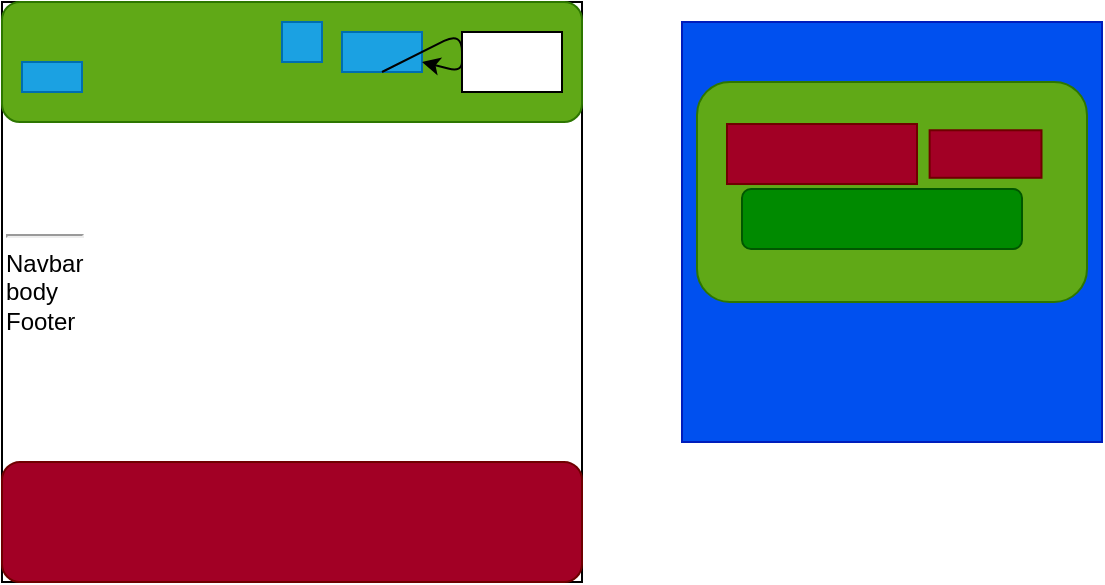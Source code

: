<mxfile>
    <diagram id="ZTmKnmk08CTboBtXKeHj" name="Page-1">
        <mxGraphModel dx="1617" dy="352" grid="1" gridSize="10" guides="1" tooltips="1" connect="1" arrows="1" fold="1" page="1" pageScale="1" pageWidth="1169" pageHeight="827" math="0" shadow="0">
            <root>
                <mxCell id="0"/>
                <mxCell id="1" parent="0"/>
                <mxCell id="26" value="" style="group" vertex="1" connectable="0" parent="1">
                    <mxGeometry x="-190" y="60" width="290" height="290" as="geometry"/>
                </mxCell>
                <mxCell id="18" value="&lt;hr id=&quot;null&quot;&gt;Navbar&lt;br&gt;body&lt;br&gt;Footer&lt;br&gt;&lt;br&gt;" style="whiteSpace=wrap;html=1;aspect=fixed;fontFamily=Helvetica;align=left;" parent="26" vertex="1">
                    <mxGeometry width="290" height="290" as="geometry"/>
                </mxCell>
                <mxCell id="19" value="" style="rounded=1;whiteSpace=wrap;html=1;fontFamily=Helvetica;fillColor=#60a917;fontColor=#ffffff;strokeColor=#2D7600;" parent="26" vertex="1">
                    <mxGeometry width="290" height="60" as="geometry"/>
                </mxCell>
                <mxCell id="20" value="" style="rounded=1;whiteSpace=wrap;html=1;fontFamily=Helvetica;fillColor=#a20025;fontColor=#ffffff;strokeColor=#6F0000;" parent="26" vertex="1">
                    <mxGeometry y="230" width="290" height="60" as="geometry"/>
                </mxCell>
                <mxCell id="21" value="" style="rounded=0;whiteSpace=wrap;html=1;fontFamily=Helvetica;fillColor=#1ba1e2;fontColor=#ffffff;strokeColor=#006EAF;" parent="26" vertex="1">
                    <mxGeometry x="10" y="30" width="30" height="15" as="geometry"/>
                </mxCell>
                <mxCell id="22" value="" style="rounded=0;whiteSpace=wrap;html=1;fontFamily=Helvetica;fillColor=#1ba1e2;fontColor=#ffffff;strokeColor=#006EAF;" parent="26" vertex="1">
                    <mxGeometry x="140" y="10" width="20" height="20" as="geometry"/>
                </mxCell>
                <mxCell id="23" value="" style="rounded=0;whiteSpace=wrap;html=1;fontFamily=Helvetica;fillColor=#1ba1e2;fontColor=#ffffff;strokeColor=#006EAF;" parent="26" vertex="1">
                    <mxGeometry x="170" y="15" width="40" height="20" as="geometry"/>
                </mxCell>
                <mxCell id="24" value="" style="rounded=0;whiteSpace=wrap;html=1;fontFamily=Helvetica;" parent="26" vertex="1">
                    <mxGeometry x="230" y="15" width="50" height="30" as="geometry"/>
                </mxCell>
                <mxCell id="25" style="edgeStyle=none;html=1;exitX=0.5;exitY=1;exitDx=0;exitDy=0;fontFamily=Helvetica;" parent="26" source="23" target="23" edge="1">
                    <mxGeometry relative="1" as="geometry"/>
                </mxCell>
                <mxCell id="27" value="" style="whiteSpace=wrap;html=1;aspect=fixed;fillColor=#0050ef;fontColor=#ffffff;strokeColor=#001DBC;" vertex="1" parent="1">
                    <mxGeometry x="150" y="70" width="210" height="210" as="geometry"/>
                </mxCell>
                <mxCell id="28" value="" style="rounded=1;whiteSpace=wrap;html=1;fillColor=#60a917;fontColor=#ffffff;strokeColor=#2D7600;" vertex="1" parent="1">
                    <mxGeometry x="157.5" y="100" width="195" height="110" as="geometry"/>
                </mxCell>
                <mxCell id="30" value="" style="rounded=0;whiteSpace=wrap;html=1;rotation=90;fillColor=#a20025;fontColor=#ffffff;strokeColor=#6F0000;" vertex="1" parent="1">
                    <mxGeometry x="205" y="88.51" width="30" height="95" as="geometry"/>
                </mxCell>
                <mxCell id="31" value="" style="rounded=0;whiteSpace=wrap;html=1;rotation=90;fillColor=#a20025;fontColor=#ffffff;strokeColor=#6F0000;" vertex="1" parent="1">
                    <mxGeometry x="289.91" y="108.05" width="23.75" height="55.93" as="geometry"/>
                </mxCell>
                <mxCell id="32" value="" style="rounded=1;whiteSpace=wrap;html=1;fillColor=#008a00;fontColor=#ffffff;strokeColor=#005700;" vertex="1" parent="1">
                    <mxGeometry x="180" y="153.51" width="140" height="30" as="geometry"/>
                </mxCell>
            </root>
        </mxGraphModel>
    </diagram>
</mxfile>
